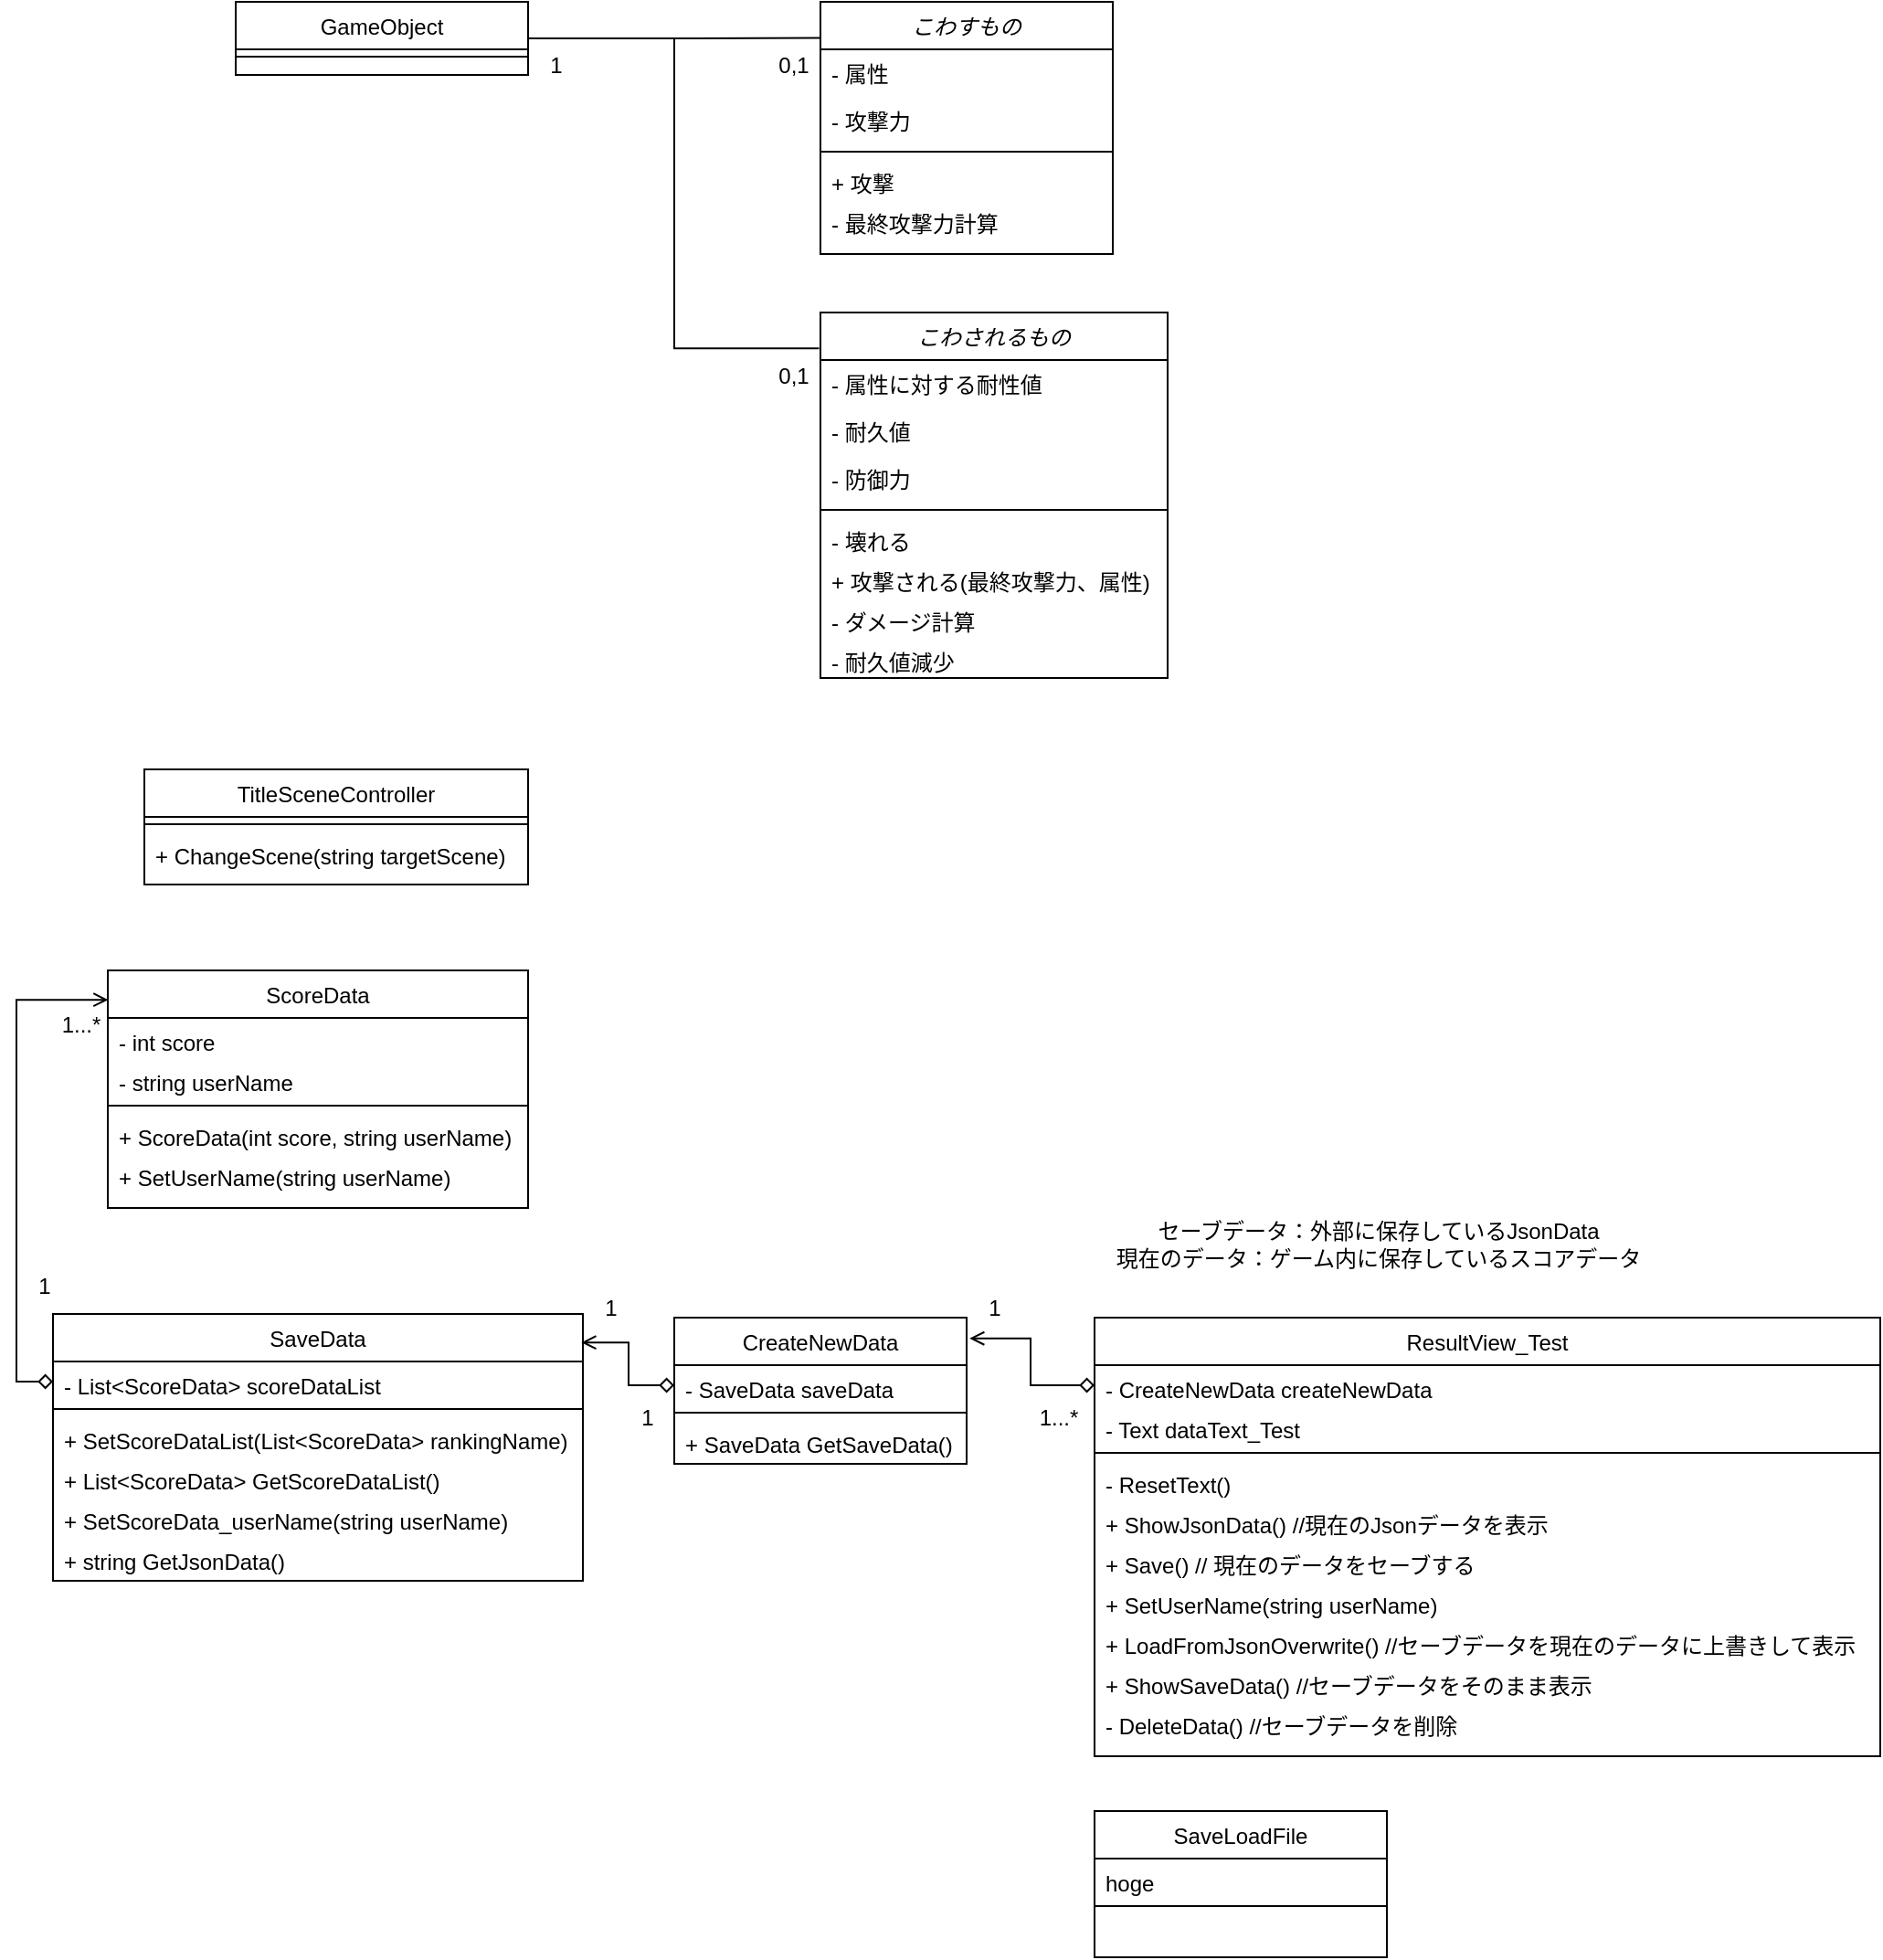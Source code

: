 <mxfile version="24.7.5">
  <diagram id="C5RBs43oDa-KdzZeNtuy" name="Page-1">
    <mxGraphModel dx="1195" dy="697" grid="1" gridSize="10" guides="1" tooltips="1" connect="1" arrows="1" fold="1" page="1" pageScale="1" pageWidth="827" pageHeight="1169" math="0" shadow="0">
      <root>
        <mxCell id="WIyWlLk6GJQsqaUBKTNV-0" />
        <mxCell id="WIyWlLk6GJQsqaUBKTNV-1" parent="WIyWlLk6GJQsqaUBKTNV-0" />
        <mxCell id="zkfFHV4jXpPFQw0GAbJ--0" value="こわすもの" style="swimlane;fontStyle=2;align=center;verticalAlign=top;childLayout=stackLayout;horizontal=1;startSize=26;horizontalStack=0;resizeParent=1;resizeLast=0;collapsible=1;marginBottom=0;rounded=0;shadow=0;strokeWidth=1;" parent="WIyWlLk6GJQsqaUBKTNV-1" vertex="1">
          <mxGeometry x="450" y="40" width="160" height="138" as="geometry">
            <mxRectangle x="230" y="140" width="160" height="26" as="alternateBounds" />
          </mxGeometry>
        </mxCell>
        <mxCell id="zkfFHV4jXpPFQw0GAbJ--1" value="- 属性" style="text;align=left;verticalAlign=top;spacingLeft=4;spacingRight=4;overflow=hidden;rotatable=0;points=[[0,0.5],[1,0.5]];portConstraint=eastwest;" parent="zkfFHV4jXpPFQw0GAbJ--0" vertex="1">
          <mxGeometry y="26" width="160" height="26" as="geometry" />
        </mxCell>
        <mxCell id="zkfFHV4jXpPFQw0GAbJ--2" value="- 攻撃力" style="text;align=left;verticalAlign=top;spacingLeft=4;spacingRight=4;overflow=hidden;rotatable=0;points=[[0,0.5],[1,0.5]];portConstraint=eastwest;rounded=0;shadow=0;html=0;" parent="zkfFHV4jXpPFQw0GAbJ--0" vertex="1">
          <mxGeometry y="52" width="160" height="26" as="geometry" />
        </mxCell>
        <mxCell id="zkfFHV4jXpPFQw0GAbJ--4" value="" style="line;html=1;strokeWidth=1;align=left;verticalAlign=middle;spacingTop=-1;spacingLeft=3;spacingRight=3;rotatable=0;labelPosition=right;points=[];portConstraint=eastwest;" parent="zkfFHV4jXpPFQw0GAbJ--0" vertex="1">
          <mxGeometry y="78" width="160" height="8" as="geometry" />
        </mxCell>
        <mxCell id="zkfFHV4jXpPFQw0GAbJ--5" value="+ 攻撃" style="text;align=left;verticalAlign=top;spacingLeft=4;spacingRight=4;overflow=hidden;rotatable=0;points=[[0,0.5],[1,0.5]];portConstraint=eastwest;" parent="zkfFHV4jXpPFQw0GAbJ--0" vertex="1">
          <mxGeometry y="86" width="160" height="22" as="geometry" />
        </mxCell>
        <mxCell id="pD8OlCB6ryLnFvsw2dzB-5" value="- 最終攻撃力計算" style="text;align=left;verticalAlign=top;spacingLeft=4;spacingRight=4;overflow=hidden;rotatable=0;points=[[0,0.5],[1,0.5]];portConstraint=eastwest;" vertex="1" parent="zkfFHV4jXpPFQw0GAbJ--0">
          <mxGeometry y="108" width="160" height="22" as="geometry" />
        </mxCell>
        <mxCell id="pD8OlCB6ryLnFvsw2dzB-0" value="こわされるもの" style="swimlane;fontStyle=2;align=center;verticalAlign=top;childLayout=stackLayout;horizontal=1;startSize=26;horizontalStack=0;resizeParent=1;resizeLast=0;collapsible=1;marginBottom=0;rounded=0;shadow=0;strokeWidth=1;" vertex="1" parent="WIyWlLk6GJQsqaUBKTNV-1">
          <mxGeometry x="450" y="210" width="190" height="200" as="geometry">
            <mxRectangle x="230" y="140" width="160" height="26" as="alternateBounds" />
          </mxGeometry>
        </mxCell>
        <mxCell id="pD8OlCB6ryLnFvsw2dzB-1" value="- 属性に対する耐性値" style="text;align=left;verticalAlign=top;spacingLeft=4;spacingRight=4;overflow=hidden;rotatable=0;points=[[0,0.5],[1,0.5]];portConstraint=eastwest;" vertex="1" parent="pD8OlCB6ryLnFvsw2dzB-0">
          <mxGeometry y="26" width="190" height="26" as="geometry" />
        </mxCell>
        <mxCell id="pD8OlCB6ryLnFvsw2dzB-2" value="- 耐久値" style="text;align=left;verticalAlign=top;spacingLeft=4;spacingRight=4;overflow=hidden;rotatable=0;points=[[0,0.5],[1,0.5]];portConstraint=eastwest;rounded=0;shadow=0;html=0;" vertex="1" parent="pD8OlCB6ryLnFvsw2dzB-0">
          <mxGeometry y="52" width="190" height="26" as="geometry" />
        </mxCell>
        <mxCell id="pD8OlCB6ryLnFvsw2dzB-6" value="- 防御力" style="text;align=left;verticalAlign=top;spacingLeft=4;spacingRight=4;overflow=hidden;rotatable=0;points=[[0,0.5],[1,0.5]];portConstraint=eastwest;rounded=0;shadow=0;html=0;" vertex="1" parent="pD8OlCB6ryLnFvsw2dzB-0">
          <mxGeometry y="78" width="190" height="26" as="geometry" />
        </mxCell>
        <mxCell id="pD8OlCB6ryLnFvsw2dzB-3" value="" style="line;html=1;strokeWidth=1;align=left;verticalAlign=middle;spacingTop=-1;spacingLeft=3;spacingRight=3;rotatable=0;labelPosition=right;points=[];portConstraint=eastwest;" vertex="1" parent="pD8OlCB6ryLnFvsw2dzB-0">
          <mxGeometry y="104" width="190" height="8" as="geometry" />
        </mxCell>
        <mxCell id="pD8OlCB6ryLnFvsw2dzB-4" value="- 壊れる" style="text;align=left;verticalAlign=top;spacingLeft=4;spacingRight=4;overflow=hidden;rotatable=0;points=[[0,0.5],[1,0.5]];portConstraint=eastwest;" vertex="1" parent="pD8OlCB6ryLnFvsw2dzB-0">
          <mxGeometry y="112" width="190" height="22" as="geometry" />
        </mxCell>
        <mxCell id="pD8OlCB6ryLnFvsw2dzB-7" value="+ 攻撃される(最終攻撃力、属性)" style="text;align=left;verticalAlign=top;spacingLeft=4;spacingRight=4;overflow=hidden;rotatable=0;points=[[0,0.5],[1,0.5]];portConstraint=eastwest;" vertex="1" parent="pD8OlCB6ryLnFvsw2dzB-0">
          <mxGeometry y="134" width="190" height="22" as="geometry" />
        </mxCell>
        <mxCell id="pD8OlCB6ryLnFvsw2dzB-9" value="- ダメージ計算" style="text;align=left;verticalAlign=top;spacingLeft=4;spacingRight=4;overflow=hidden;rotatable=0;points=[[0,0.5],[1,0.5]];portConstraint=eastwest;" vertex="1" parent="pD8OlCB6ryLnFvsw2dzB-0">
          <mxGeometry y="156" width="190" height="22" as="geometry" />
        </mxCell>
        <mxCell id="pD8OlCB6ryLnFvsw2dzB-10" value="- 耐久値減少" style="text;align=left;verticalAlign=top;spacingLeft=4;spacingRight=4;overflow=hidden;rotatable=0;points=[[0,0.5],[1,0.5]];portConstraint=eastwest;" vertex="1" parent="pD8OlCB6ryLnFvsw2dzB-0">
          <mxGeometry y="178" width="190" height="22" as="geometry" />
        </mxCell>
        <mxCell id="pD8OlCB6ryLnFvsw2dzB-24" value="TitleSceneController" style="swimlane;fontStyle=0;align=center;verticalAlign=top;childLayout=stackLayout;horizontal=1;startSize=26;horizontalStack=0;resizeParent=1;resizeLast=0;collapsible=1;marginBottom=0;rounded=0;shadow=0;strokeWidth=1;" vertex="1" parent="WIyWlLk6GJQsqaUBKTNV-1">
          <mxGeometry x="80" y="460" width="210" height="63" as="geometry">
            <mxRectangle x="60" y="460" width="160" height="26" as="alternateBounds" />
          </mxGeometry>
        </mxCell>
        <mxCell id="pD8OlCB6ryLnFvsw2dzB-25" value="" style="line;html=1;strokeWidth=1;align=left;verticalAlign=middle;spacingTop=-1;spacingLeft=3;spacingRight=3;rotatable=0;labelPosition=right;points=[];portConstraint=eastwest;" vertex="1" parent="pD8OlCB6ryLnFvsw2dzB-24">
          <mxGeometry y="26" width="210" height="8" as="geometry" />
        </mxCell>
        <mxCell id="pD8OlCB6ryLnFvsw2dzB-26" value="+ ChangeScene(string targetScene)" style="text;align=left;verticalAlign=top;spacingLeft=4;spacingRight=4;overflow=hidden;rotatable=0;points=[[0,0.5],[1,0.5]];portConstraint=eastwest;" vertex="1" parent="pD8OlCB6ryLnFvsw2dzB-24">
          <mxGeometry y="34" width="210" height="22" as="geometry" />
        </mxCell>
        <mxCell id="pD8OlCB6ryLnFvsw2dzB-27" value="SaveData" style="swimlane;fontStyle=0;align=center;verticalAlign=top;childLayout=stackLayout;horizontal=1;startSize=26;horizontalStack=0;resizeParent=1;resizeLast=0;collapsible=1;marginBottom=0;rounded=0;shadow=0;strokeWidth=1;" vertex="1" parent="WIyWlLk6GJQsqaUBKTNV-1">
          <mxGeometry x="30" y="758" width="290" height="146" as="geometry">
            <mxRectangle x="60" y="460" width="160" height="26" as="alternateBounds" />
          </mxGeometry>
        </mxCell>
        <mxCell id="pD8OlCB6ryLnFvsw2dzB-41" value="- List&lt;ScoreData&gt; scoreDataList" style="text;align=left;verticalAlign=top;spacingLeft=4;spacingRight=4;overflow=hidden;rotatable=0;points=[[0,0.5],[1,0.5]];portConstraint=eastwest;" vertex="1" parent="pD8OlCB6ryLnFvsw2dzB-27">
          <mxGeometry y="26" width="290" height="22" as="geometry" />
        </mxCell>
        <mxCell id="pD8OlCB6ryLnFvsw2dzB-28" value="" style="line;html=1;strokeWidth=1;align=left;verticalAlign=middle;spacingTop=-1;spacingLeft=3;spacingRight=3;rotatable=0;labelPosition=right;points=[];portConstraint=eastwest;" vertex="1" parent="pD8OlCB6ryLnFvsw2dzB-27">
          <mxGeometry y="48" width="290" height="8" as="geometry" />
        </mxCell>
        <mxCell id="pD8OlCB6ryLnFvsw2dzB-43" value="+ SetScoreDataList(List&lt;ScoreData&gt; rankingName)" style="text;align=left;verticalAlign=top;spacingLeft=4;spacingRight=4;overflow=hidden;rotatable=0;points=[[0,0.5],[1,0.5]];portConstraint=eastwest;" vertex="1" parent="pD8OlCB6ryLnFvsw2dzB-27">
          <mxGeometry y="56" width="290" height="22" as="geometry" />
        </mxCell>
        <mxCell id="pD8OlCB6ryLnFvsw2dzB-45" value="+ List&lt;ScoreData&gt; GetScoreDataList()" style="text;align=left;verticalAlign=top;spacingLeft=4;spacingRight=4;overflow=hidden;rotatable=0;points=[[0,0.5],[1,0.5]];portConstraint=eastwest;" vertex="1" parent="pD8OlCB6ryLnFvsw2dzB-27">
          <mxGeometry y="78" width="290" height="22" as="geometry" />
        </mxCell>
        <mxCell id="pD8OlCB6ryLnFvsw2dzB-87" value="+ SetScoreData_userName(string userName)" style="text;align=left;verticalAlign=top;spacingLeft=4;spacingRight=4;overflow=hidden;rotatable=0;points=[[0,0.5],[1,0.5]];portConstraint=eastwest;" vertex="1" parent="pD8OlCB6ryLnFvsw2dzB-27">
          <mxGeometry y="100" width="290" height="22" as="geometry" />
        </mxCell>
        <mxCell id="pD8OlCB6ryLnFvsw2dzB-50" value="+ string GetJsonData()" style="text;align=left;verticalAlign=top;spacingLeft=4;spacingRight=4;overflow=hidden;rotatable=0;points=[[0,0.5],[1,0.5]];portConstraint=eastwest;" vertex="1" parent="pD8OlCB6ryLnFvsw2dzB-27">
          <mxGeometry y="122" width="290" height="24" as="geometry" />
        </mxCell>
        <mxCell id="pD8OlCB6ryLnFvsw2dzB-30" value="GameObject" style="swimlane;fontStyle=0;align=center;verticalAlign=top;childLayout=stackLayout;horizontal=1;startSize=26;horizontalStack=0;resizeParent=1;resizeLast=0;collapsible=1;marginBottom=0;rounded=0;shadow=0;strokeWidth=1;" vertex="1" parent="WIyWlLk6GJQsqaUBKTNV-1">
          <mxGeometry x="130" y="40" width="160" height="40" as="geometry">
            <mxRectangle x="230" y="140" width="160" height="26" as="alternateBounds" />
          </mxGeometry>
        </mxCell>
        <mxCell id="pD8OlCB6ryLnFvsw2dzB-33" value="" style="line;html=1;strokeWidth=1;align=left;verticalAlign=middle;spacingTop=-1;spacingLeft=3;spacingRight=3;rotatable=0;labelPosition=right;points=[];portConstraint=eastwest;" vertex="1" parent="pD8OlCB6ryLnFvsw2dzB-30">
          <mxGeometry y="26" width="160" height="8" as="geometry" />
        </mxCell>
        <mxCell id="pD8OlCB6ryLnFvsw2dzB-36" style="edgeStyle=orthogonalEdgeStyle;rounded=0;orthogonalLoop=1;jettySize=auto;html=1;exitX=1;exitY=0.5;exitDx=0;exitDy=0;entryX=0;entryY=0.143;entryDx=0;entryDy=0;entryPerimeter=0;strokeColor=default;endArrow=none;endFill=0;" edge="1" parent="WIyWlLk6GJQsqaUBKTNV-1" source="pD8OlCB6ryLnFvsw2dzB-30" target="zkfFHV4jXpPFQw0GAbJ--0">
          <mxGeometry relative="1" as="geometry" />
        </mxCell>
        <mxCell id="pD8OlCB6ryLnFvsw2dzB-37" style="edgeStyle=orthogonalEdgeStyle;rounded=0;orthogonalLoop=1;jettySize=auto;html=1;exitX=1;exitY=0.5;exitDx=0;exitDy=0;entryX=-0.004;entryY=0.098;entryDx=0;entryDy=0;entryPerimeter=0;endArrow=none;endFill=0;" edge="1" parent="WIyWlLk6GJQsqaUBKTNV-1" source="pD8OlCB6ryLnFvsw2dzB-30" target="pD8OlCB6ryLnFvsw2dzB-0">
          <mxGeometry relative="1" as="geometry" />
        </mxCell>
        <mxCell id="pD8OlCB6ryLnFvsw2dzB-38" value="1" style="text;html=1;align=center;verticalAlign=middle;resizable=0;points=[];autosize=1;strokeColor=none;fillColor=none;" vertex="1" parent="WIyWlLk6GJQsqaUBKTNV-1">
          <mxGeometry x="290" y="60" width="30" height="30" as="geometry" />
        </mxCell>
        <mxCell id="pD8OlCB6ryLnFvsw2dzB-39" value="0,1" style="text;html=1;align=center;verticalAlign=middle;resizable=0;points=[];autosize=1;strokeColor=none;fillColor=none;" vertex="1" parent="WIyWlLk6GJQsqaUBKTNV-1">
          <mxGeometry x="415" y="60" width="40" height="30" as="geometry" />
        </mxCell>
        <mxCell id="pD8OlCB6ryLnFvsw2dzB-40" value="0,1" style="text;html=1;align=center;verticalAlign=middle;resizable=0;points=[];autosize=1;strokeColor=none;fillColor=none;" vertex="1" parent="WIyWlLk6GJQsqaUBKTNV-1">
          <mxGeometry x="415" y="230" width="40" height="30" as="geometry" />
        </mxCell>
        <mxCell id="pD8OlCB6ryLnFvsw2dzB-51" value="CreateNewData" style="swimlane;fontStyle=0;align=center;verticalAlign=top;childLayout=stackLayout;horizontal=1;startSize=26;horizontalStack=0;resizeParent=1;resizeLast=0;collapsible=1;marginBottom=0;rounded=0;shadow=0;strokeWidth=1;" vertex="1" parent="WIyWlLk6GJQsqaUBKTNV-1">
          <mxGeometry x="370" y="760" width="160" height="80" as="geometry">
            <mxRectangle x="60" y="460" width="160" height="26" as="alternateBounds" />
          </mxGeometry>
        </mxCell>
        <mxCell id="pD8OlCB6ryLnFvsw2dzB-52" value="- SaveData saveData" style="text;align=left;verticalAlign=top;spacingLeft=4;spacingRight=4;overflow=hidden;rotatable=0;points=[[0,0.5],[1,0.5]];portConstraint=eastwest;" vertex="1" parent="pD8OlCB6ryLnFvsw2dzB-51">
          <mxGeometry y="26" width="160" height="22" as="geometry" />
        </mxCell>
        <mxCell id="pD8OlCB6ryLnFvsw2dzB-54" value="" style="line;html=1;strokeWidth=1;align=left;verticalAlign=middle;spacingTop=-1;spacingLeft=3;spacingRight=3;rotatable=0;labelPosition=right;points=[];portConstraint=eastwest;" vertex="1" parent="pD8OlCB6ryLnFvsw2dzB-51">
          <mxGeometry y="48" width="160" height="8" as="geometry" />
        </mxCell>
        <mxCell id="pD8OlCB6ryLnFvsw2dzB-55" value="+ SaveData GetSaveData()" style="text;align=left;verticalAlign=top;spacingLeft=4;spacingRight=4;overflow=hidden;rotatable=0;points=[[0,0.5],[1,0.5]];portConstraint=eastwest;" vertex="1" parent="pD8OlCB6ryLnFvsw2dzB-51">
          <mxGeometry y="56" width="160" height="22" as="geometry" />
        </mxCell>
        <mxCell id="pD8OlCB6ryLnFvsw2dzB-60" style="edgeStyle=orthogonalEdgeStyle;rounded=0;orthogonalLoop=1;jettySize=auto;html=1;entryX=0.997;entryY=0.107;entryDx=0;entryDy=0;entryPerimeter=0;endArrow=open;endFill=0;startArrow=diamond;startFill=0;exitX=0;exitY=0.5;exitDx=0;exitDy=0;" edge="1" parent="WIyWlLk6GJQsqaUBKTNV-1" source="pD8OlCB6ryLnFvsw2dzB-52" target="pD8OlCB6ryLnFvsw2dzB-27">
          <mxGeometry relative="1" as="geometry">
            <mxPoint x="370" y="690" as="sourcePoint" />
          </mxGeometry>
        </mxCell>
        <mxCell id="pD8OlCB6ryLnFvsw2dzB-63" value="ScoreData" style="swimlane;fontStyle=0;align=center;verticalAlign=top;childLayout=stackLayout;horizontal=1;startSize=26;horizontalStack=0;resizeParent=1;resizeLast=0;collapsible=1;marginBottom=0;rounded=0;shadow=0;strokeWidth=1;" vertex="1" parent="WIyWlLk6GJQsqaUBKTNV-1">
          <mxGeometry x="60" y="570" width="230" height="130" as="geometry">
            <mxRectangle x="60" y="460" width="160" height="26" as="alternateBounds" />
          </mxGeometry>
        </mxCell>
        <mxCell id="pD8OlCB6ryLnFvsw2dzB-65" value="- int score" style="text;align=left;verticalAlign=top;spacingLeft=4;spacingRight=4;overflow=hidden;rotatable=0;points=[[0,0.5],[1,0.5]];portConstraint=eastwest;" vertex="1" parent="pD8OlCB6ryLnFvsw2dzB-63">
          <mxGeometry y="26" width="230" height="22" as="geometry" />
        </mxCell>
        <mxCell id="pD8OlCB6ryLnFvsw2dzB-66" value="- string userName" style="text;align=left;verticalAlign=top;spacingLeft=4;spacingRight=4;overflow=hidden;rotatable=0;points=[[0,0.5],[1,0.5]];portConstraint=eastwest;" vertex="1" parent="pD8OlCB6ryLnFvsw2dzB-63">
          <mxGeometry y="48" width="230" height="22" as="geometry" />
        </mxCell>
        <mxCell id="pD8OlCB6ryLnFvsw2dzB-64" value="" style="line;html=1;strokeWidth=1;align=left;verticalAlign=middle;spacingTop=-1;spacingLeft=3;spacingRight=3;rotatable=0;labelPosition=right;points=[];portConstraint=eastwest;" vertex="1" parent="pD8OlCB6ryLnFvsw2dzB-63">
          <mxGeometry y="70" width="230" height="8" as="geometry" />
        </mxCell>
        <mxCell id="pD8OlCB6ryLnFvsw2dzB-67" value="+ ScoreData(int score, string userName)" style="text;align=left;verticalAlign=top;spacingLeft=4;spacingRight=4;overflow=hidden;rotatable=0;points=[[0,0.5],[1,0.5]];portConstraint=eastwest;" vertex="1" parent="pD8OlCB6ryLnFvsw2dzB-63">
          <mxGeometry y="78" width="230" height="22" as="geometry" />
        </mxCell>
        <mxCell id="pD8OlCB6ryLnFvsw2dzB-88" value="+ SetUserName(string userName)" style="text;align=left;verticalAlign=top;spacingLeft=4;spacingRight=4;overflow=hidden;rotatable=0;points=[[0,0.5],[1,0.5]];portConstraint=eastwest;" vertex="1" parent="pD8OlCB6ryLnFvsw2dzB-63">
          <mxGeometry y="100" width="230" height="20" as="geometry" />
        </mxCell>
        <mxCell id="pD8OlCB6ryLnFvsw2dzB-77" style="edgeStyle=orthogonalEdgeStyle;rounded=0;orthogonalLoop=1;jettySize=auto;html=1;exitX=0;exitY=0.5;exitDx=0;exitDy=0;entryX=0.001;entryY=0.124;entryDx=0;entryDy=0;entryPerimeter=0;endArrow=open;endFill=0;startArrow=diamond;startFill=0;" edge="1" parent="WIyWlLk6GJQsqaUBKTNV-1" source="pD8OlCB6ryLnFvsw2dzB-41" target="pD8OlCB6ryLnFvsw2dzB-63">
          <mxGeometry relative="1" as="geometry" />
        </mxCell>
        <mxCell id="pD8OlCB6ryLnFvsw2dzB-78" value="ResultView_Test" style="swimlane;fontStyle=0;align=center;verticalAlign=top;childLayout=stackLayout;horizontal=1;startSize=26;horizontalStack=0;resizeParent=1;resizeLast=0;collapsible=1;marginBottom=0;rounded=0;shadow=0;strokeWidth=1;" vertex="1" parent="WIyWlLk6GJQsqaUBKTNV-1">
          <mxGeometry x="600" y="760" width="430" height="240" as="geometry">
            <mxRectangle x="60" y="460" width="160" height="26" as="alternateBounds" />
          </mxGeometry>
        </mxCell>
        <mxCell id="pD8OlCB6ryLnFvsw2dzB-79" value="- CreateNewData createNewData" style="text;align=left;verticalAlign=top;spacingLeft=4;spacingRight=4;overflow=hidden;rotatable=0;points=[[0,0.5],[1,0.5]];portConstraint=eastwest;" vertex="1" parent="pD8OlCB6ryLnFvsw2dzB-78">
          <mxGeometry y="26" width="430" height="22" as="geometry" />
        </mxCell>
        <mxCell id="pD8OlCB6ryLnFvsw2dzB-83" value="- Text dataText_Test" style="text;align=left;verticalAlign=top;spacingLeft=4;spacingRight=4;overflow=hidden;rotatable=0;points=[[0,0.5],[1,0.5]];portConstraint=eastwest;" vertex="1" parent="pD8OlCB6ryLnFvsw2dzB-78">
          <mxGeometry y="48" width="430" height="22" as="geometry" />
        </mxCell>
        <mxCell id="pD8OlCB6ryLnFvsw2dzB-80" value="" style="line;html=1;strokeWidth=1;align=left;verticalAlign=middle;spacingTop=-1;spacingLeft=3;spacingRight=3;rotatable=0;labelPosition=right;points=[];portConstraint=eastwest;" vertex="1" parent="pD8OlCB6ryLnFvsw2dzB-78">
          <mxGeometry y="70" width="430" height="8" as="geometry" />
        </mxCell>
        <mxCell id="pD8OlCB6ryLnFvsw2dzB-81" value="- ResetText()" style="text;align=left;verticalAlign=top;spacingLeft=4;spacingRight=4;overflow=hidden;rotatable=0;points=[[0,0.5],[1,0.5]];portConstraint=eastwest;" vertex="1" parent="pD8OlCB6ryLnFvsw2dzB-78">
          <mxGeometry y="78" width="430" height="22" as="geometry" />
        </mxCell>
        <mxCell id="pD8OlCB6ryLnFvsw2dzB-84" value="+ ShowJsonData() //現在のJsonデータを表示" style="text;align=left;verticalAlign=top;spacingLeft=4;spacingRight=4;overflow=hidden;rotatable=0;points=[[0,0.5],[1,0.5]];portConstraint=eastwest;" vertex="1" parent="pD8OlCB6ryLnFvsw2dzB-78">
          <mxGeometry y="100" width="430" height="22" as="geometry" />
        </mxCell>
        <mxCell id="pD8OlCB6ryLnFvsw2dzB-85" value="+ Save() // 現在のデータをセーブする" style="text;align=left;verticalAlign=top;spacingLeft=4;spacingRight=4;overflow=hidden;rotatable=0;points=[[0,0.5],[1,0.5]];portConstraint=eastwest;" vertex="1" parent="pD8OlCB6ryLnFvsw2dzB-78">
          <mxGeometry y="122" width="430" height="22" as="geometry" />
        </mxCell>
        <mxCell id="pD8OlCB6ryLnFvsw2dzB-86" value="+ SetUserName(string userName)" style="text;align=left;verticalAlign=top;spacingLeft=4;spacingRight=4;overflow=hidden;rotatable=0;points=[[0,0.5],[1,0.5]];portConstraint=eastwest;" vertex="1" parent="pD8OlCB6ryLnFvsw2dzB-78">
          <mxGeometry y="144" width="430" height="22" as="geometry" />
        </mxCell>
        <mxCell id="pD8OlCB6ryLnFvsw2dzB-89" value="+ LoadFromJsonOverwrite() //セーブデータを現在のデータに上書きして表示" style="text;align=left;verticalAlign=top;spacingLeft=4;spacingRight=4;overflow=hidden;rotatable=0;points=[[0,0.5],[1,0.5]];portConstraint=eastwest;" vertex="1" parent="pD8OlCB6ryLnFvsw2dzB-78">
          <mxGeometry y="166" width="430" height="22" as="geometry" />
        </mxCell>
        <mxCell id="pD8OlCB6ryLnFvsw2dzB-90" value="+ ShowSaveData() //セーブデータをそのまま表示" style="text;align=left;verticalAlign=top;spacingLeft=4;spacingRight=4;overflow=hidden;rotatable=0;points=[[0,0.5],[1,0.5]];portConstraint=eastwest;" vertex="1" parent="pD8OlCB6ryLnFvsw2dzB-78">
          <mxGeometry y="188" width="430" height="22" as="geometry" />
        </mxCell>
        <mxCell id="pD8OlCB6ryLnFvsw2dzB-91" value="- DeleteData() //セーブデータを削除" style="text;align=left;verticalAlign=top;spacingLeft=4;spacingRight=4;overflow=hidden;rotatable=0;points=[[0,0.5],[1,0.5]];portConstraint=eastwest;" vertex="1" parent="pD8OlCB6ryLnFvsw2dzB-78">
          <mxGeometry y="210" width="430" height="22" as="geometry" />
        </mxCell>
        <mxCell id="pD8OlCB6ryLnFvsw2dzB-82" style="edgeStyle=orthogonalEdgeStyle;rounded=0;orthogonalLoop=1;jettySize=auto;html=1;exitX=0;exitY=0.5;exitDx=0;exitDy=0;entryX=1.01;entryY=0.142;entryDx=0;entryDy=0;entryPerimeter=0;endArrow=open;endFill=0;startArrow=diamond;startFill=0;" edge="1" parent="WIyWlLk6GJQsqaUBKTNV-1" source="pD8OlCB6ryLnFvsw2dzB-79" target="pD8OlCB6ryLnFvsw2dzB-51">
          <mxGeometry relative="1" as="geometry" />
        </mxCell>
        <mxCell id="pD8OlCB6ryLnFvsw2dzB-92" value="セーブデータ：外部に保存しているJsonData&lt;div&gt;現在のデータ：ゲーム内に保存しているスコアデータ&lt;/div&gt;" style="text;html=1;align=center;verticalAlign=middle;resizable=0;points=[];autosize=1;strokeColor=none;fillColor=none;" vertex="1" parent="WIyWlLk6GJQsqaUBKTNV-1">
          <mxGeometry x="600" y="700" width="310" height="40" as="geometry" />
        </mxCell>
        <mxCell id="pD8OlCB6ryLnFvsw2dzB-93" value="SaveLoadFile" style="swimlane;fontStyle=0;align=center;verticalAlign=top;childLayout=stackLayout;horizontal=1;startSize=26;horizontalStack=0;resizeParent=1;resizeLast=0;collapsible=1;marginBottom=0;rounded=0;shadow=0;strokeWidth=1;" vertex="1" parent="WIyWlLk6GJQsqaUBKTNV-1">
          <mxGeometry x="600" y="1030" width="160" height="80" as="geometry">
            <mxRectangle x="60" y="460" width="160" height="26" as="alternateBounds" />
          </mxGeometry>
        </mxCell>
        <mxCell id="pD8OlCB6ryLnFvsw2dzB-94" value="hoge" style="text;align=left;verticalAlign=top;spacingLeft=4;spacingRight=4;overflow=hidden;rotatable=0;points=[[0,0.5],[1,0.5]];portConstraint=eastwest;" vertex="1" parent="pD8OlCB6ryLnFvsw2dzB-93">
          <mxGeometry y="26" width="160" height="22" as="geometry" />
        </mxCell>
        <mxCell id="pD8OlCB6ryLnFvsw2dzB-95" value="" style="line;html=1;strokeWidth=1;align=left;verticalAlign=middle;spacingTop=-1;spacingLeft=3;spacingRight=3;rotatable=0;labelPosition=right;points=[];portConstraint=eastwest;" vertex="1" parent="pD8OlCB6ryLnFvsw2dzB-93">
          <mxGeometry y="48" width="160" height="8" as="geometry" />
        </mxCell>
        <mxCell id="pD8OlCB6ryLnFvsw2dzB-97" value="1" style="text;html=1;align=center;verticalAlign=middle;resizable=0;points=[];autosize=1;strokeColor=none;fillColor=none;" vertex="1" parent="WIyWlLk6GJQsqaUBKTNV-1">
          <mxGeometry x="10" y="728" width="30" height="30" as="geometry" />
        </mxCell>
        <mxCell id="pD8OlCB6ryLnFvsw2dzB-98" value="1...*" style="text;html=1;align=center;verticalAlign=middle;resizable=0;points=[];autosize=1;strokeColor=none;fillColor=none;" vertex="1" parent="WIyWlLk6GJQsqaUBKTNV-1">
          <mxGeometry x="25" y="585" width="40" height="30" as="geometry" />
        </mxCell>
        <mxCell id="pD8OlCB6ryLnFvsw2dzB-99" value="1" style="text;html=1;align=center;verticalAlign=middle;resizable=0;points=[];autosize=1;strokeColor=none;fillColor=none;" vertex="1" parent="WIyWlLk6GJQsqaUBKTNV-1">
          <mxGeometry x="340" y="800" width="30" height="30" as="geometry" />
        </mxCell>
        <mxCell id="pD8OlCB6ryLnFvsw2dzB-100" value="1" style="text;html=1;align=center;verticalAlign=middle;resizable=0;points=[];autosize=1;strokeColor=none;fillColor=none;" vertex="1" parent="WIyWlLk6GJQsqaUBKTNV-1">
          <mxGeometry x="320" y="740" width="30" height="30" as="geometry" />
        </mxCell>
        <mxCell id="pD8OlCB6ryLnFvsw2dzB-101" value="1" style="text;html=1;align=center;verticalAlign=middle;resizable=0;points=[];autosize=1;strokeColor=none;fillColor=none;" vertex="1" parent="WIyWlLk6GJQsqaUBKTNV-1">
          <mxGeometry x="530" y="740" width="30" height="30" as="geometry" />
        </mxCell>
        <mxCell id="pD8OlCB6ryLnFvsw2dzB-102" value="1...*" style="text;html=1;align=center;verticalAlign=middle;resizable=0;points=[];autosize=1;strokeColor=none;fillColor=none;" vertex="1" parent="WIyWlLk6GJQsqaUBKTNV-1">
          <mxGeometry x="560" y="800" width="40" height="30" as="geometry" />
        </mxCell>
      </root>
    </mxGraphModel>
  </diagram>
</mxfile>
